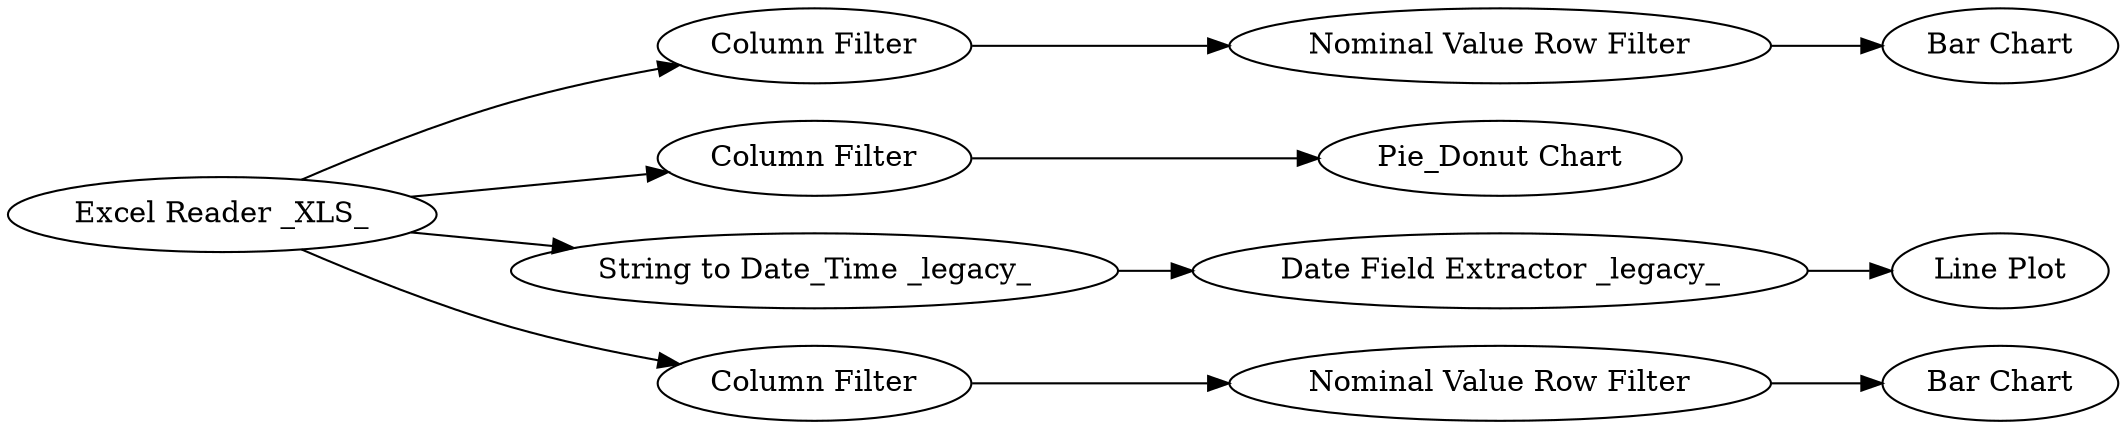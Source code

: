 digraph {
	"4128146604607795874_8" [label="Column Filter"]
	"4128146604607795874_9" [label="Nominal Value Row Filter"]
	"4128146604607795874_12" [label="Column Filter"]
	"4128146604607795874_10" [label="Bar Chart"]
	"4128146604607795874_14" [label="Date Field Extractor _legacy_"]
	"4128146604607795874_7" [label="Nominal Value Row Filter"]
	"4128146604607795874_13" [label="String to Date_Time _legacy_"]
	"4128146604607795874_11" [label="Pie_Donut Chart"]
	"4128146604607795874_2" [label="Bar Chart"]
	"4128146604607795874_16" [label="Line Plot"]
	"4128146604607795874_1" [label="Excel Reader _XLS_"]
	"4128146604607795874_3" [label="Column Filter"]
	"4128146604607795874_12" -> "4128146604607795874_11"
	"4128146604607795874_1" -> "4128146604607795874_3"
	"4128146604607795874_1" -> "4128146604607795874_12"
	"4128146604607795874_9" -> "4128146604607795874_10"
	"4128146604607795874_3" -> "4128146604607795874_7"
	"4128146604607795874_7" -> "4128146604607795874_2"
	"4128146604607795874_1" -> "4128146604607795874_8"
	"4128146604607795874_13" -> "4128146604607795874_14"
	"4128146604607795874_8" -> "4128146604607795874_9"
	"4128146604607795874_14" -> "4128146604607795874_16"
	"4128146604607795874_1" -> "4128146604607795874_13"
	rankdir=LR
}
